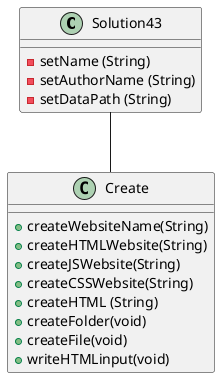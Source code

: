@startuml
class Solution43{
- setName (String)
- setAuthorName (String)
- setDataPath (String)
}
class Create{
+ createWebsiteName(String)
+ createHTMLWebsite(String)
+ createJSWebsite(String)
+ createCSSWebsite(String)
+ createHTML (String)
+ createFolder(void)
+ createFile(void)
+ writeHTMLinput(void)
}
Solution43 -- Create
@enduml